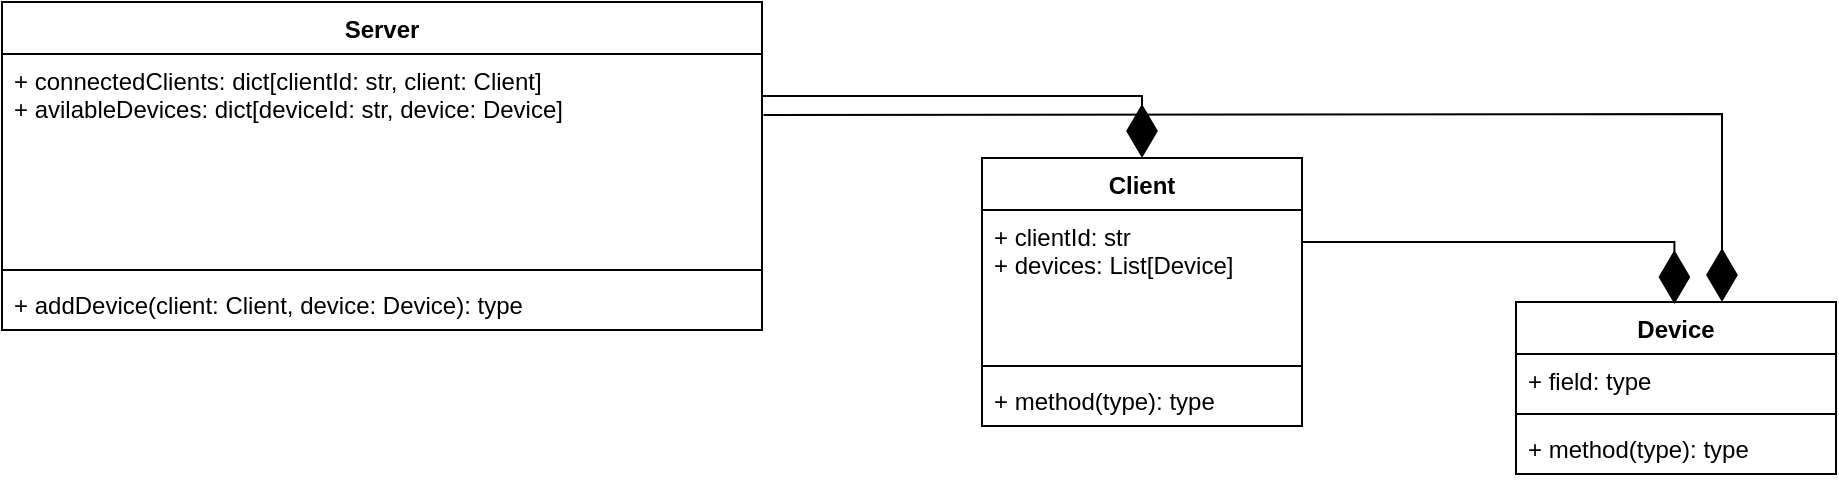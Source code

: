<mxfile version="20.6.0" type="github">
  <diagram id="C5RBs43oDa-KdzZeNtuy" name="Page-1">
    <mxGraphModel dx="1688" dy="1015" grid="1" gridSize="10" guides="1" tooltips="1" connect="1" arrows="1" fold="1" page="1" pageScale="1" pageWidth="827" pageHeight="1169" math="0" shadow="0">
      <root>
        <mxCell id="WIyWlLk6GJQsqaUBKTNV-0" />
        <mxCell id="WIyWlLk6GJQsqaUBKTNV-1" parent="WIyWlLk6GJQsqaUBKTNV-0" />
        <mxCell id="HT5hTXt2VZVf2EEvOPUg-1" value="Server" style="swimlane;fontStyle=1;align=center;verticalAlign=top;childLayout=stackLayout;horizontal=1;startSize=26;horizontalStack=0;resizeParent=1;resizeParentMax=0;resizeLast=0;collapsible=1;marginBottom=0;" vertex="1" parent="WIyWlLk6GJQsqaUBKTNV-1">
          <mxGeometry x="70" y="80" width="380" height="164" as="geometry" />
        </mxCell>
        <mxCell id="HT5hTXt2VZVf2EEvOPUg-2" value="+ connectedClients: dict[clientId: str, client: Client]&#xa;+ avilableDevices: dict[deviceId: str, device: Device]" style="text;strokeColor=none;fillColor=none;align=left;verticalAlign=top;spacingLeft=4;spacingRight=4;overflow=hidden;rotatable=0;points=[[0,0.5],[1,0.5]];portConstraint=eastwest;" vertex="1" parent="HT5hTXt2VZVf2EEvOPUg-1">
          <mxGeometry y="26" width="380" height="104" as="geometry" />
        </mxCell>
        <mxCell id="HT5hTXt2VZVf2EEvOPUg-3" value="" style="line;strokeWidth=1;fillColor=none;align=left;verticalAlign=middle;spacingTop=-1;spacingLeft=3;spacingRight=3;rotatable=0;labelPosition=right;points=[];portConstraint=eastwest;strokeColor=inherit;" vertex="1" parent="HT5hTXt2VZVf2EEvOPUg-1">
          <mxGeometry y="130" width="380" height="8" as="geometry" />
        </mxCell>
        <mxCell id="HT5hTXt2VZVf2EEvOPUg-4" value="+ addDevice(client: Client, device: Device): type" style="text;strokeColor=none;fillColor=none;align=left;verticalAlign=top;spacingLeft=4;spacingRight=4;overflow=hidden;rotatable=0;points=[[0,0.5],[1,0.5]];portConstraint=eastwest;" vertex="1" parent="HT5hTXt2VZVf2EEvOPUg-1">
          <mxGeometry y="138" width="380" height="26" as="geometry" />
        </mxCell>
        <mxCell id="HT5hTXt2VZVf2EEvOPUg-5" value="Device" style="swimlane;fontStyle=1;align=center;verticalAlign=top;childLayout=stackLayout;horizontal=1;startSize=26;horizontalStack=0;resizeParent=1;resizeParentMax=0;resizeLast=0;collapsible=1;marginBottom=0;" vertex="1" parent="WIyWlLk6GJQsqaUBKTNV-1">
          <mxGeometry x="827" y="230" width="160" height="86" as="geometry" />
        </mxCell>
        <mxCell id="HT5hTXt2VZVf2EEvOPUg-6" value="+ field: type" style="text;strokeColor=none;fillColor=none;align=left;verticalAlign=top;spacingLeft=4;spacingRight=4;overflow=hidden;rotatable=0;points=[[0,0.5],[1,0.5]];portConstraint=eastwest;" vertex="1" parent="HT5hTXt2VZVf2EEvOPUg-5">
          <mxGeometry y="26" width="160" height="26" as="geometry" />
        </mxCell>
        <mxCell id="HT5hTXt2VZVf2EEvOPUg-7" value="" style="line;strokeWidth=1;fillColor=none;align=left;verticalAlign=middle;spacingTop=-1;spacingLeft=3;spacingRight=3;rotatable=0;labelPosition=right;points=[];portConstraint=eastwest;strokeColor=inherit;" vertex="1" parent="HT5hTXt2VZVf2EEvOPUg-5">
          <mxGeometry y="52" width="160" height="8" as="geometry" />
        </mxCell>
        <mxCell id="HT5hTXt2VZVf2EEvOPUg-8" value="+ method(type): type" style="text;strokeColor=none;fillColor=none;align=left;verticalAlign=top;spacingLeft=4;spacingRight=4;overflow=hidden;rotatable=0;points=[[0,0.5],[1,0.5]];portConstraint=eastwest;" vertex="1" parent="HT5hTXt2VZVf2EEvOPUg-5">
          <mxGeometry y="60" width="160" height="26" as="geometry" />
        </mxCell>
        <mxCell id="HT5hTXt2VZVf2EEvOPUg-9" value="Client" style="swimlane;fontStyle=1;align=center;verticalAlign=top;childLayout=stackLayout;horizontal=1;startSize=26;horizontalStack=0;resizeParent=1;resizeParentMax=0;resizeLast=0;collapsible=1;marginBottom=0;" vertex="1" parent="WIyWlLk6GJQsqaUBKTNV-1">
          <mxGeometry x="560" y="158" width="160" height="134" as="geometry" />
        </mxCell>
        <mxCell id="HT5hTXt2VZVf2EEvOPUg-10" value="+ clientId: str&#xa;+ devices: List[Device]" style="text;strokeColor=none;fillColor=none;align=left;verticalAlign=top;spacingLeft=4;spacingRight=4;overflow=hidden;rotatable=0;points=[[0,0.5],[1,0.5]];portConstraint=eastwest;" vertex="1" parent="HT5hTXt2VZVf2EEvOPUg-9">
          <mxGeometry y="26" width="160" height="74" as="geometry" />
        </mxCell>
        <mxCell id="HT5hTXt2VZVf2EEvOPUg-11" value="" style="line;strokeWidth=1;fillColor=none;align=left;verticalAlign=middle;spacingTop=-1;spacingLeft=3;spacingRight=3;rotatable=0;labelPosition=right;points=[];portConstraint=eastwest;strokeColor=inherit;" vertex="1" parent="HT5hTXt2VZVf2EEvOPUg-9">
          <mxGeometry y="100" width="160" height="8" as="geometry" />
        </mxCell>
        <mxCell id="HT5hTXt2VZVf2EEvOPUg-12" value="+ method(type): type" style="text;strokeColor=none;fillColor=none;align=left;verticalAlign=top;spacingLeft=4;spacingRight=4;overflow=hidden;rotatable=0;points=[[0,0.5],[1,0.5]];portConstraint=eastwest;" vertex="1" parent="HT5hTXt2VZVf2EEvOPUg-9">
          <mxGeometry y="108" width="160" height="26" as="geometry" />
        </mxCell>
        <mxCell id="HT5hTXt2VZVf2EEvOPUg-13" value="" style="endArrow=diamondThin;endFill=1;endSize=24;html=1;rounded=0;entryX=0.5;entryY=0;entryDx=0;entryDy=0;" edge="1" parent="WIyWlLk6GJQsqaUBKTNV-1" target="HT5hTXt2VZVf2EEvOPUg-9">
          <mxGeometry width="160" relative="1" as="geometry">
            <mxPoint x="450" y="127" as="sourcePoint" />
            <mxPoint x="490" y="340" as="targetPoint" />
            <Array as="points">
              <mxPoint x="640" y="127" />
            </Array>
          </mxGeometry>
        </mxCell>
        <mxCell id="HT5hTXt2VZVf2EEvOPUg-14" value="" style="endArrow=diamondThin;endFill=1;endSize=24;html=1;rounded=0;entryX=0.5;entryY=0;entryDx=0;entryDy=0;" edge="1" parent="WIyWlLk6GJQsqaUBKTNV-1">
          <mxGeometry width="160" relative="1" as="geometry">
            <mxPoint x="720" y="200" as="sourcePoint" />
            <mxPoint x="906.2" y="231" as="targetPoint" />
            <Array as="points">
              <mxPoint x="906.2" y="200" />
            </Array>
          </mxGeometry>
        </mxCell>
        <mxCell id="HT5hTXt2VZVf2EEvOPUg-16" value="" style="endArrow=diamondThin;endFill=1;endSize=24;html=1;rounded=0;exitX=1.002;exitY=0.293;exitDx=0;exitDy=0;exitPerimeter=0;" edge="1" parent="WIyWlLk6GJQsqaUBKTNV-1" source="HT5hTXt2VZVf2EEvOPUg-2">
          <mxGeometry width="160" relative="1" as="geometry">
            <mxPoint x="463.8" y="137.008" as="sourcePoint" />
            <mxPoint x="930" y="230" as="targetPoint" />
            <Array as="points">
              <mxPoint x="930" y="136" />
              <mxPoint x="930" y="160" />
            </Array>
          </mxGeometry>
        </mxCell>
      </root>
    </mxGraphModel>
  </diagram>
</mxfile>
